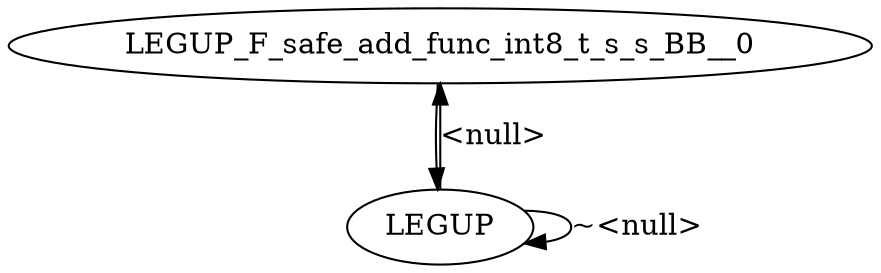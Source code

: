 digraph {
Node0x2b8b160[label="LEGUP_F_safe_add_func_int8_t_s_s_BB__0"];
Node0x2b89d60[label="LEGUP"];
Node0x2b89d60 -> Node0x2b8b160[label="<null>"];
Node0x2b89d60 -> Node0x2b89d60[label="~<null>"];
Node0x2b8b160 -> Node0x2b89d60;
}
